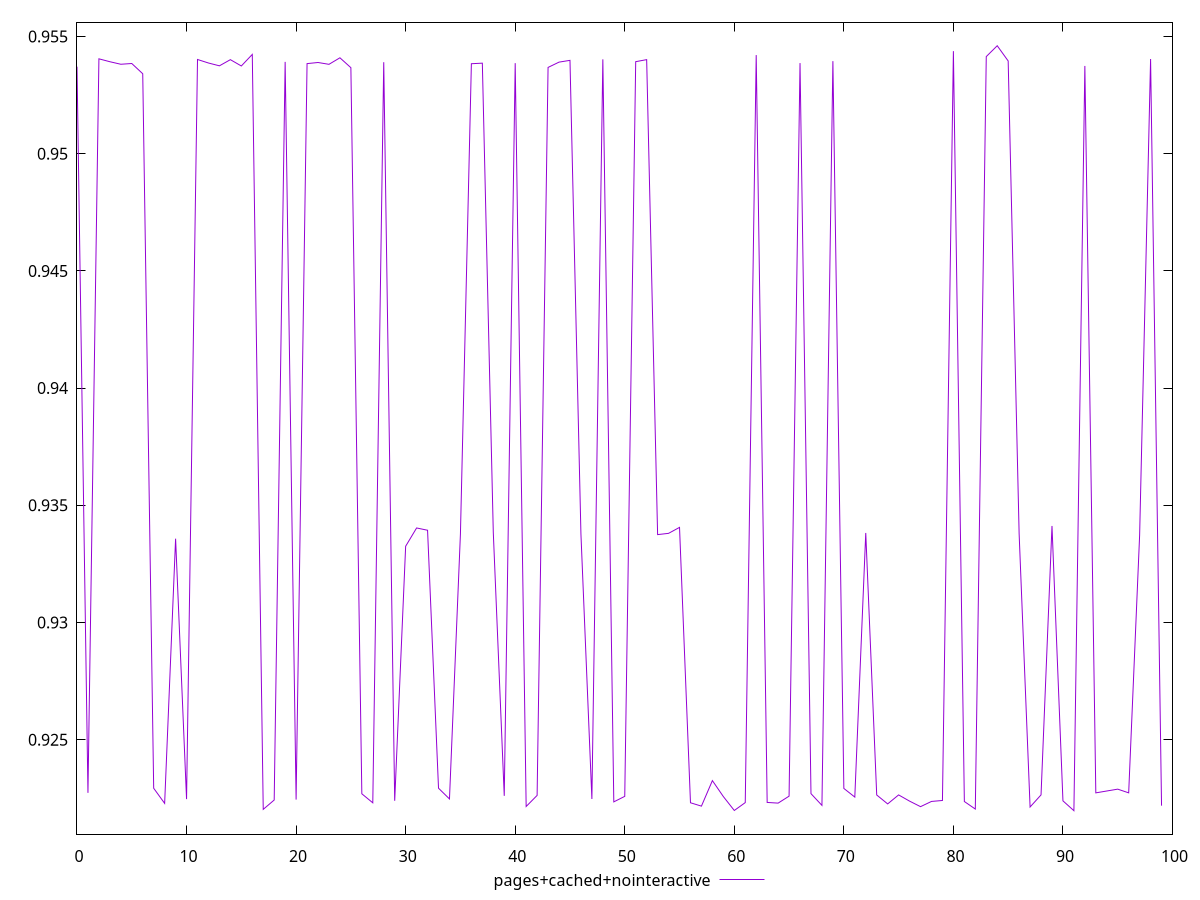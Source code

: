 $_pagesCachedNointeractive <<EOF
0.9537173273961996
0.9227282083074404
0.9540515311343392
0.9539278561446634
0.9538196264434577
0.9538518778600598
0.9534144390166058
0.9229262198464474
0.9222801323407304
0.9335757175081421
0.9224625810236282
0.9540233491611516
0.9538730482399675
0.9537529897175441
0.9540157164486782
0.9537462655554734
0.9542390903036193
0.9220246481595568
0.9224233319294481
0.9539215440339573
0.9224406603365515
0.9538472296346718
0.9538948430559613
0.9538168807662184
0.9540953037643976
0.9536735485334288
0.9226899173055558
0.9223041764733668
0.9539077162391276
0.9223907196868015
0.9332525757561881
0.9340327047990181
0.9339351431376071
0.9229280986208881
0.9224696803846846
0.9337758770645669
0.9538426044870623
0.9538664513697666
0.9338444276179911
0.9226006184252735
0.9538673504457323
0.9221475115442307
0.9226200986811155
0.9536846097022997
0.953910680382202
0.9539862271897084
0.9337762084611894
0.9224686830397005
0.9540286974308565
0.9223439844285418
0.9225799584832732
0.9539297345094482
0.9540168351841156
0.9337488723322779
0.9338031205381828
0.9340575030717753
0.9223064564494188
0.9221626221605268
0.9232515775386065
0.9225714990604261
0.921977401205242
0.9223132804397414
0.9542106755957163
0.9223202770554408
0.9222914472598321
0.9225883075581958
0.9538702577749103
0.9226956098542485
0.9221950417321481
0.9539522479577467
0.9229183052395455
0.9225492259686203
0.9338187780195152
0.9226385095414961
0.922257421213533
0.9226412078258076
0.9223761199734943
0.9221403491940278
0.9223630748533858
0.9224039194543403
0.954380470606766
0.922359970570744
0.9220377945419644
0.9541469740424946
0.9546101949472406
0.953960306858605
0.9337888728815442
0.922125503905044
0.9226420235762582
0.9341192963644132
0.9223884331764312
0.9219679058503829
0.9537466280905413
0.9227288040740187
0.9228083089828577
0.9228875664431013
0.9227295331008258
0.9337278724091334
0.9540424101238034
0.9221817206801509
EOF
set key outside below
set terminal pngcairo
set output "report_00006_2020-11-02T20-21-41.718Z/first-contentful-paint/pages+cached+nointeractive//score.png"
set yrange [0.9209679058503829:0.9556101949472406]
plot $_pagesCachedNointeractive title "pages+cached+nointeractive" with line ,